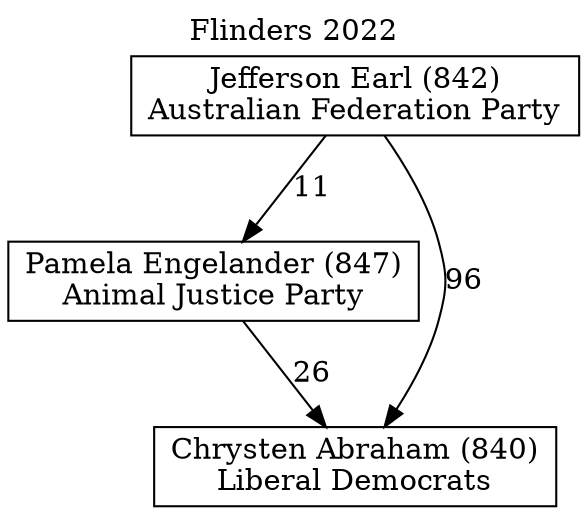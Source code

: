 // House preference flow
digraph "Chrysten Abraham (840)_Flinders_2022" {
	graph [label="Flinders 2022" labelloc=t mclimit=10]
	node [shape=box]
	"Pamela Engelander (847)" [label="Pamela Engelander (847)
Animal Justice Party"]
	"Jefferson Earl (842)" [label="Jefferson Earl (842)
Australian Federation Party"]
	"Chrysten Abraham (840)" [label="Chrysten Abraham (840)
Liberal Democrats"]
	"Jefferson Earl (842)" -> "Chrysten Abraham (840)" [label=96]
	"Pamela Engelander (847)" -> "Chrysten Abraham (840)" [label=26]
	"Jefferson Earl (842)" -> "Pamela Engelander (847)" [label=11]
}
